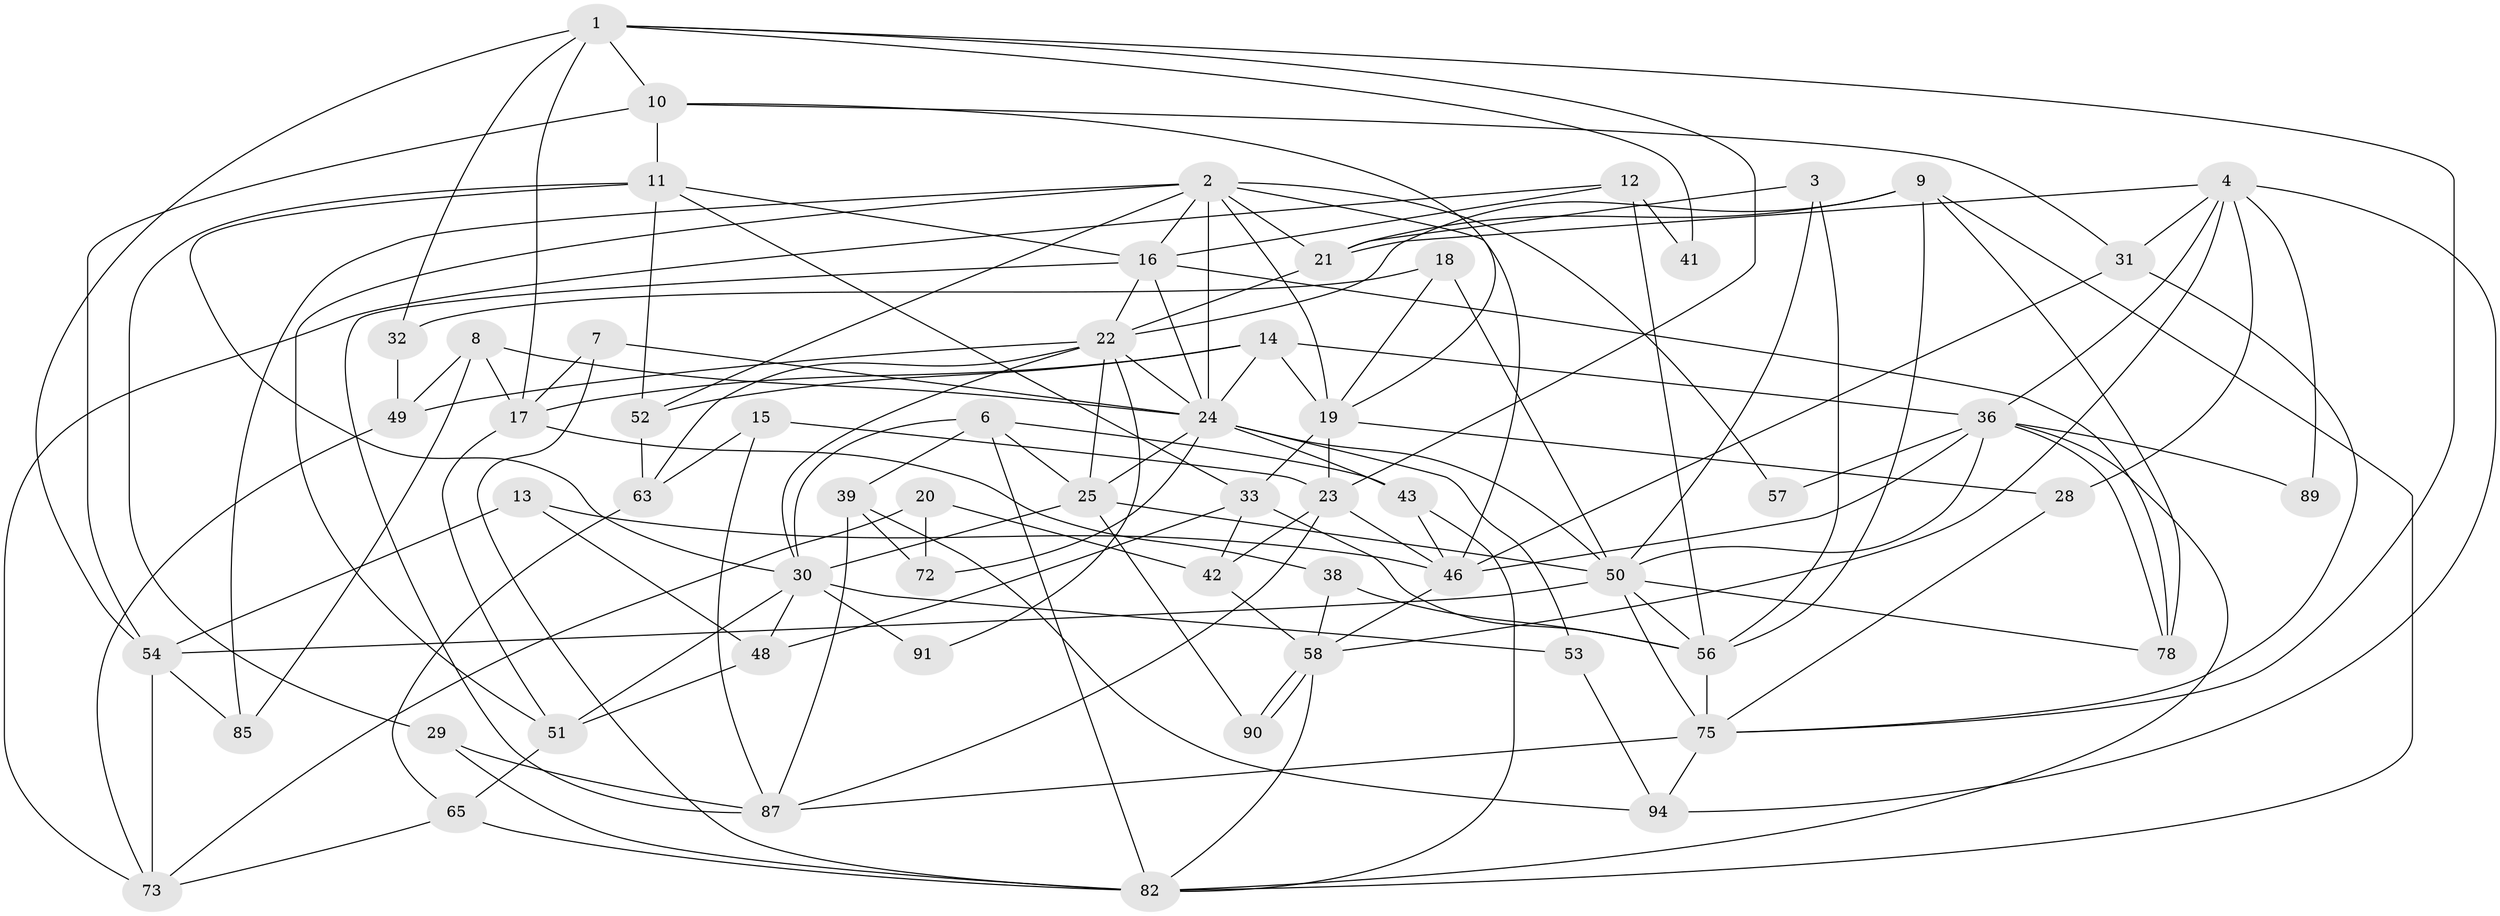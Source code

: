 // original degree distribution, {5: 0.1702127659574468, 6: 0.09574468085106383, 3: 0.30851063829787234, 4: 0.24468085106382978, 2: 0.1276595744680851, 10: 0.010638297872340425, 7: 0.031914893617021274, 8: 0.010638297872340425}
// Generated by graph-tools (version 1.1) at 2025/41/03/06/25 10:41:59]
// undirected, 60 vertices, 148 edges
graph export_dot {
graph [start="1"]
  node [color=gray90,style=filled];
  1 [super="+26"];
  2 [super="+67"];
  3;
  4 [super="+5"];
  6 [super="+55"];
  7;
  8 [super="+79"];
  9 [super="+27"];
  10 [super="+86"];
  11 [super="+70"];
  12;
  13;
  14 [super="+34"];
  15;
  16 [super="+37"];
  17 [super="+47"];
  18;
  19 [super="+93"];
  20;
  21 [super="+84"];
  22 [super="+77"];
  23 [super="+68"];
  24 [super="+44"];
  25 [super="+61"];
  28;
  29;
  30 [super="+71"];
  31 [super="+35"];
  32 [super="+59"];
  33 [super="+40"];
  36 [super="+45"];
  38;
  39 [super="+80"];
  41;
  42;
  43 [super="+74"];
  46 [super="+64"];
  48;
  49;
  50 [super="+60"];
  51 [super="+62"];
  52 [super="+69"];
  53;
  54;
  56 [super="+81"];
  57;
  58 [super="+88"];
  63 [super="+66"];
  65;
  72;
  73 [super="+76"];
  75 [super="+92"];
  78;
  82 [super="+83"];
  85;
  87;
  89;
  90;
  91;
  94;
  1 -- 23;
  1 -- 17 [weight=2];
  1 -- 54;
  1 -- 41;
  1 -- 32;
  1 -- 75;
  1 -- 10;
  2 -- 24;
  2 -- 16;
  2 -- 21;
  2 -- 57;
  2 -- 85;
  2 -- 19;
  2 -- 46;
  2 -- 51;
  2 -- 52;
  3 -- 50;
  3 -- 56;
  3 -- 21;
  4 -- 36;
  4 -- 28;
  4 -- 58;
  4 -- 89;
  4 -- 21;
  4 -- 94;
  4 -- 31;
  6 -- 39;
  6 -- 43;
  6 -- 82;
  6 -- 25;
  6 -- 30;
  7 -- 17;
  7 -- 24;
  7 -- 82;
  8 -- 85 [weight=2];
  8 -- 24;
  8 -- 17;
  8 -- 49;
  9 -- 78;
  9 -- 21;
  9 -- 56;
  9 -- 82;
  9 -- 22;
  10 -- 54;
  10 -- 19;
  10 -- 11;
  10 -- 31;
  11 -- 29;
  11 -- 52;
  11 -- 16;
  11 -- 33;
  11 -- 30;
  12 -- 41;
  12 -- 16;
  12 -- 56;
  12 -- 73;
  13 -- 54;
  13 -- 46;
  13 -- 48;
  14 -- 19;
  14 -- 24;
  14 -- 17;
  14 -- 36;
  14 -- 52;
  15 -- 87;
  15 -- 23;
  15 -- 63;
  16 -- 78 [weight=2];
  16 -- 87;
  16 -- 22;
  16 -- 24;
  17 -- 51;
  17 -- 38;
  18 -- 19;
  18 -- 32;
  18 -- 50;
  19 -- 23;
  19 -- 28;
  19 -- 33;
  20 -- 42;
  20 -- 72;
  20 -- 73;
  21 -- 22;
  22 -- 63;
  22 -- 49;
  22 -- 25;
  22 -- 91;
  22 -- 30;
  22 -- 24;
  23 -- 46;
  23 -- 42;
  23 -- 87;
  24 -- 72;
  24 -- 43;
  24 -- 53;
  24 -- 25;
  24 -- 50;
  25 -- 90;
  25 -- 50;
  25 -- 30;
  28 -- 75;
  29 -- 87;
  29 -- 82;
  30 -- 91 [weight=2];
  30 -- 48;
  30 -- 51;
  30 -- 53;
  31 -- 75;
  31 -- 46;
  32 -- 49;
  33 -- 48;
  33 -- 56;
  33 -- 42;
  36 -- 89;
  36 -- 57;
  36 -- 78;
  36 -- 50;
  36 -- 82;
  36 -- 46;
  38 -- 58;
  38 -- 56;
  39 -- 94;
  39 -- 72;
  39 -- 87;
  42 -- 58;
  43 -- 82;
  43 -- 46;
  46 -- 58;
  48 -- 51;
  49 -- 73;
  50 -- 56;
  50 -- 78;
  50 -- 54;
  50 -- 75;
  51 -- 65;
  52 -- 63;
  53 -- 94;
  54 -- 73;
  54 -- 85;
  56 -- 75;
  58 -- 90;
  58 -- 90;
  58 -- 82;
  63 -- 65;
  65 -- 82;
  65 -- 73;
  75 -- 87;
  75 -- 94;
}
